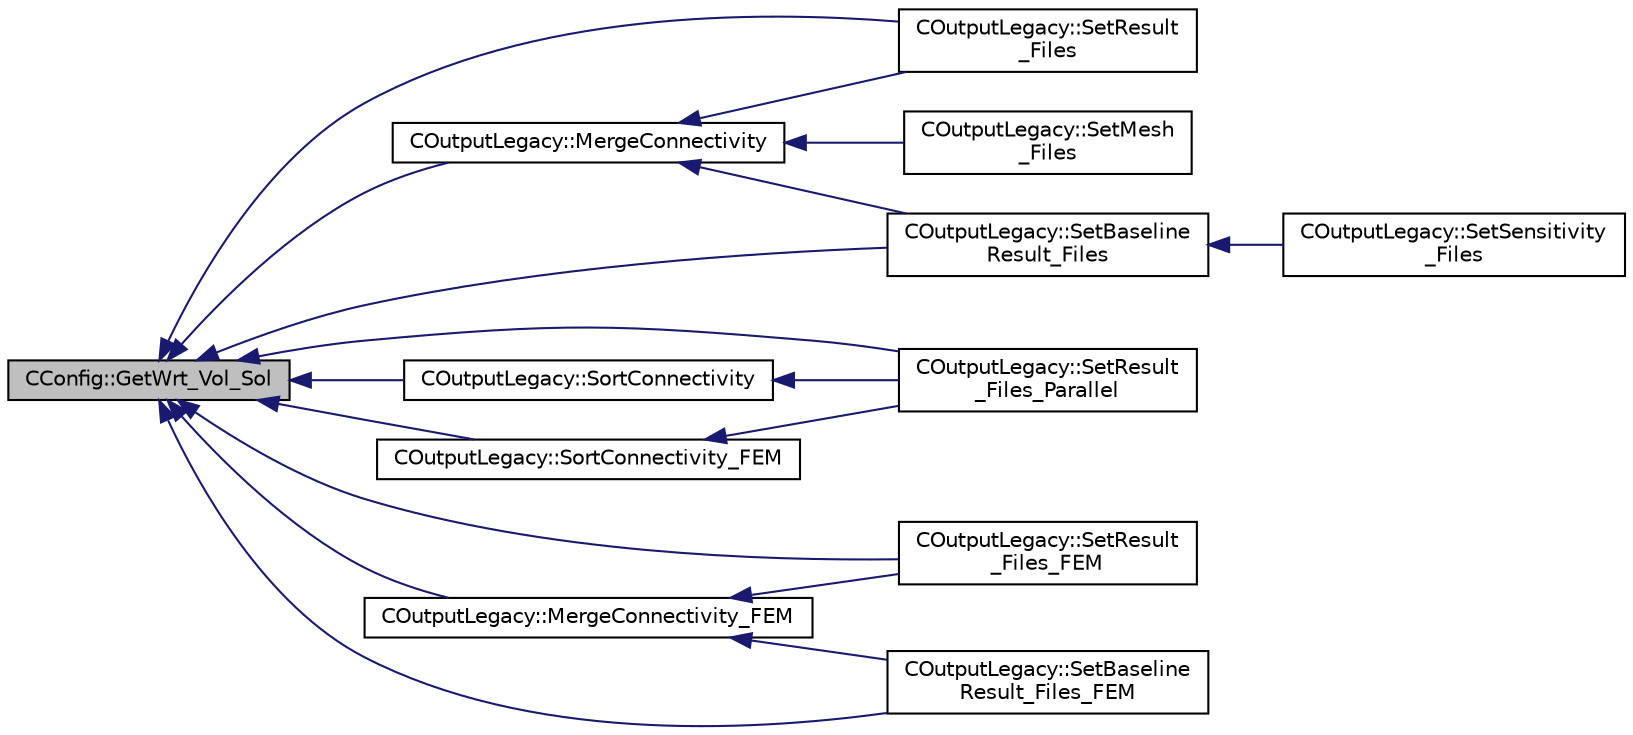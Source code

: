 digraph "CConfig::GetWrt_Vol_Sol"
{
  edge [fontname="Helvetica",fontsize="10",labelfontname="Helvetica",labelfontsize="10"];
  node [fontname="Helvetica",fontsize="10",shape=record];
  rankdir="LR";
  Node13913 [label="CConfig::GetWrt_Vol_Sol",height=0.2,width=0.4,color="black", fillcolor="grey75", style="filled", fontcolor="black"];
  Node13913 -> Node13914 [dir="back",color="midnightblue",fontsize="10",style="solid",fontname="Helvetica"];
  Node13914 [label="COutputLegacy::MergeConnectivity",height=0.2,width=0.4,color="black", fillcolor="white", style="filled",URL="$class_c_output_legacy.html#a1fca7d82115b30a586f40c1d8bdc94d3",tooltip="Merge the geometry into a data structure used for output file writing. "];
  Node13914 -> Node13915 [dir="back",color="midnightblue",fontsize="10",style="solid",fontname="Helvetica"];
  Node13915 [label="COutputLegacy::SetResult\l_Files",height=0.2,width=0.4,color="black", fillcolor="white", style="filled",URL="$class_c_output_legacy.html#aa817439538e8cf82f82acbfa0bf7e735",tooltip="Writes and organizes the all the output files, except the history one, for serial computations..."];
  Node13914 -> Node13916 [dir="back",color="midnightblue",fontsize="10",style="solid",fontname="Helvetica"];
  Node13916 [label="COutputLegacy::SetBaseline\lResult_Files",height=0.2,width=0.4,color="black", fillcolor="white", style="filled",URL="$class_c_output_legacy.html#aa494f988736bb5a657fcaf9b8e0c2e85",tooltip="Writes and organizes the all the output files, except the history one, for serial computations..."];
  Node13916 -> Node13917 [dir="back",color="midnightblue",fontsize="10",style="solid",fontname="Helvetica"];
  Node13917 [label="COutputLegacy::SetSensitivity\l_Files",height=0.2,width=0.4,color="black", fillcolor="white", style="filled",URL="$class_c_output_legacy.html#ab6d1b1d7a16dc1538914c2ca98e2fea7",tooltip="Write the sensitivity (including mesh sensitivity) computed with the discrete adjoint method on the s..."];
  Node13914 -> Node13918 [dir="back",color="midnightblue",fontsize="10",style="solid",fontname="Helvetica"];
  Node13918 [label="COutputLegacy::SetMesh\l_Files",height=0.2,width=0.4,color="black", fillcolor="white", style="filled",URL="$class_c_output_legacy.html#a9301e0b2ff5e38a8337127ce74c49ac8",tooltip="Writes and organizes the all the output files, except the history one, for serial computations..."];
  Node13913 -> Node13915 [dir="back",color="midnightblue",fontsize="10",style="solid",fontname="Helvetica"];
  Node13913 -> Node13916 [dir="back",color="midnightblue",fontsize="10",style="solid",fontname="Helvetica"];
  Node13913 -> Node13919 [dir="back",color="midnightblue",fontsize="10",style="solid",fontname="Helvetica"];
  Node13919 [label="COutputLegacy::SetResult\l_Files_Parallel",height=0.2,width=0.4,color="black", fillcolor="white", style="filled",URL="$class_c_output_legacy.html#a9e7832982d8237df4df455b027fd203b",tooltip="Writes and organizes the all the output files, except the history one, for parallel computations..."];
  Node13913 -> Node13920 [dir="back",color="midnightblue",fontsize="10",style="solid",fontname="Helvetica"];
  Node13920 [label="COutputLegacy::SortConnectivity",height=0.2,width=0.4,color="black", fillcolor="white", style="filled",URL="$class_c_output_legacy.html#af4fb758e9fa66d19847d369f45fa888c",tooltip="Sort the connectivities (volume and surface) into data structures used for output file writing..."];
  Node13920 -> Node13919 [dir="back",color="midnightblue",fontsize="10",style="solid",fontname="Helvetica"];
  Node13913 -> Node13921 [dir="back",color="midnightblue",fontsize="10",style="solid",fontname="Helvetica"];
  Node13921 [label="COutputLegacy::MergeConnectivity_FEM",height=0.2,width=0.4,color="black", fillcolor="white", style="filled",URL="$class_c_output_legacy.html#a73ac84a0613171e5b77c86055b8a1487",tooltip="Merge the FEM geometry into a data structure used for output file writing. "];
  Node13921 -> Node13922 [dir="back",color="midnightblue",fontsize="10",style="solid",fontname="Helvetica"];
  Node13922 [label="COutputLegacy::SetResult\l_Files_FEM",height=0.2,width=0.4,color="black", fillcolor="white", style="filled",URL="$class_c_output_legacy.html#a25b90eb5e2bd0f05f92a89f0768f2181",tooltip="Writes and organizes the all the output files, except the history one, for serial computations with t..."];
  Node13921 -> Node13923 [dir="back",color="midnightblue",fontsize="10",style="solid",fontname="Helvetica"];
  Node13923 [label="COutputLegacy::SetBaseline\lResult_Files_FEM",height=0.2,width=0.4,color="black", fillcolor="white", style="filled",URL="$class_c_output_legacy.html#a46c1054bac8c154e4f3464cc1913e06f",tooltip="Writes and organizes the all the output files, except the history one, for DG-FEM simulations (SU2_SO..."];
  Node13913 -> Node13922 [dir="back",color="midnightblue",fontsize="10",style="solid",fontname="Helvetica"];
  Node13913 -> Node13923 [dir="back",color="midnightblue",fontsize="10",style="solid",fontname="Helvetica"];
  Node13913 -> Node13924 [dir="back",color="midnightblue",fontsize="10",style="solid",fontname="Helvetica"];
  Node13924 [label="COutputLegacy::SortConnectivity_FEM",height=0.2,width=0.4,color="black", fillcolor="white", style="filled",URL="$class_c_output_legacy.html#a03c1f74460acd9a255fc75baab610f33",tooltip="Sort the connectivities (volume and surface) into data structures used for output file writing (DG-FE..."];
  Node13924 -> Node13919 [dir="back",color="midnightblue",fontsize="10",style="solid",fontname="Helvetica"];
}
